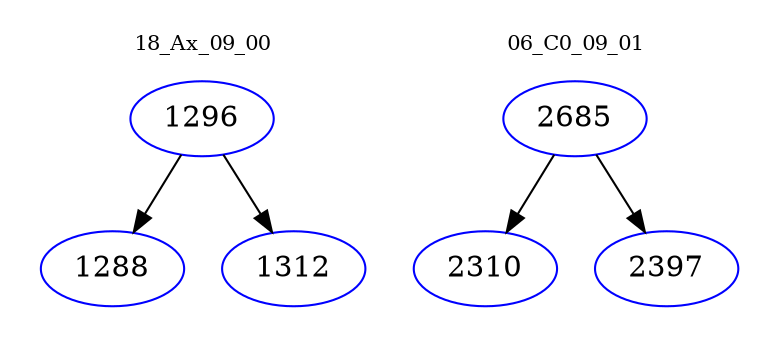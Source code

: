 digraph{
subgraph cluster_0 {
color = white
label = "18_Ax_09_00";
fontsize=10;
T0_1296 [label="1296", color="blue"]
T0_1296 -> T0_1288 [color="black"]
T0_1288 [label="1288", color="blue"]
T0_1296 -> T0_1312 [color="black"]
T0_1312 [label="1312", color="blue"]
}
subgraph cluster_1 {
color = white
label = "06_C0_09_01";
fontsize=10;
T1_2685 [label="2685", color="blue"]
T1_2685 -> T1_2310 [color="black"]
T1_2310 [label="2310", color="blue"]
T1_2685 -> T1_2397 [color="black"]
T1_2397 [label="2397", color="blue"]
}
}
